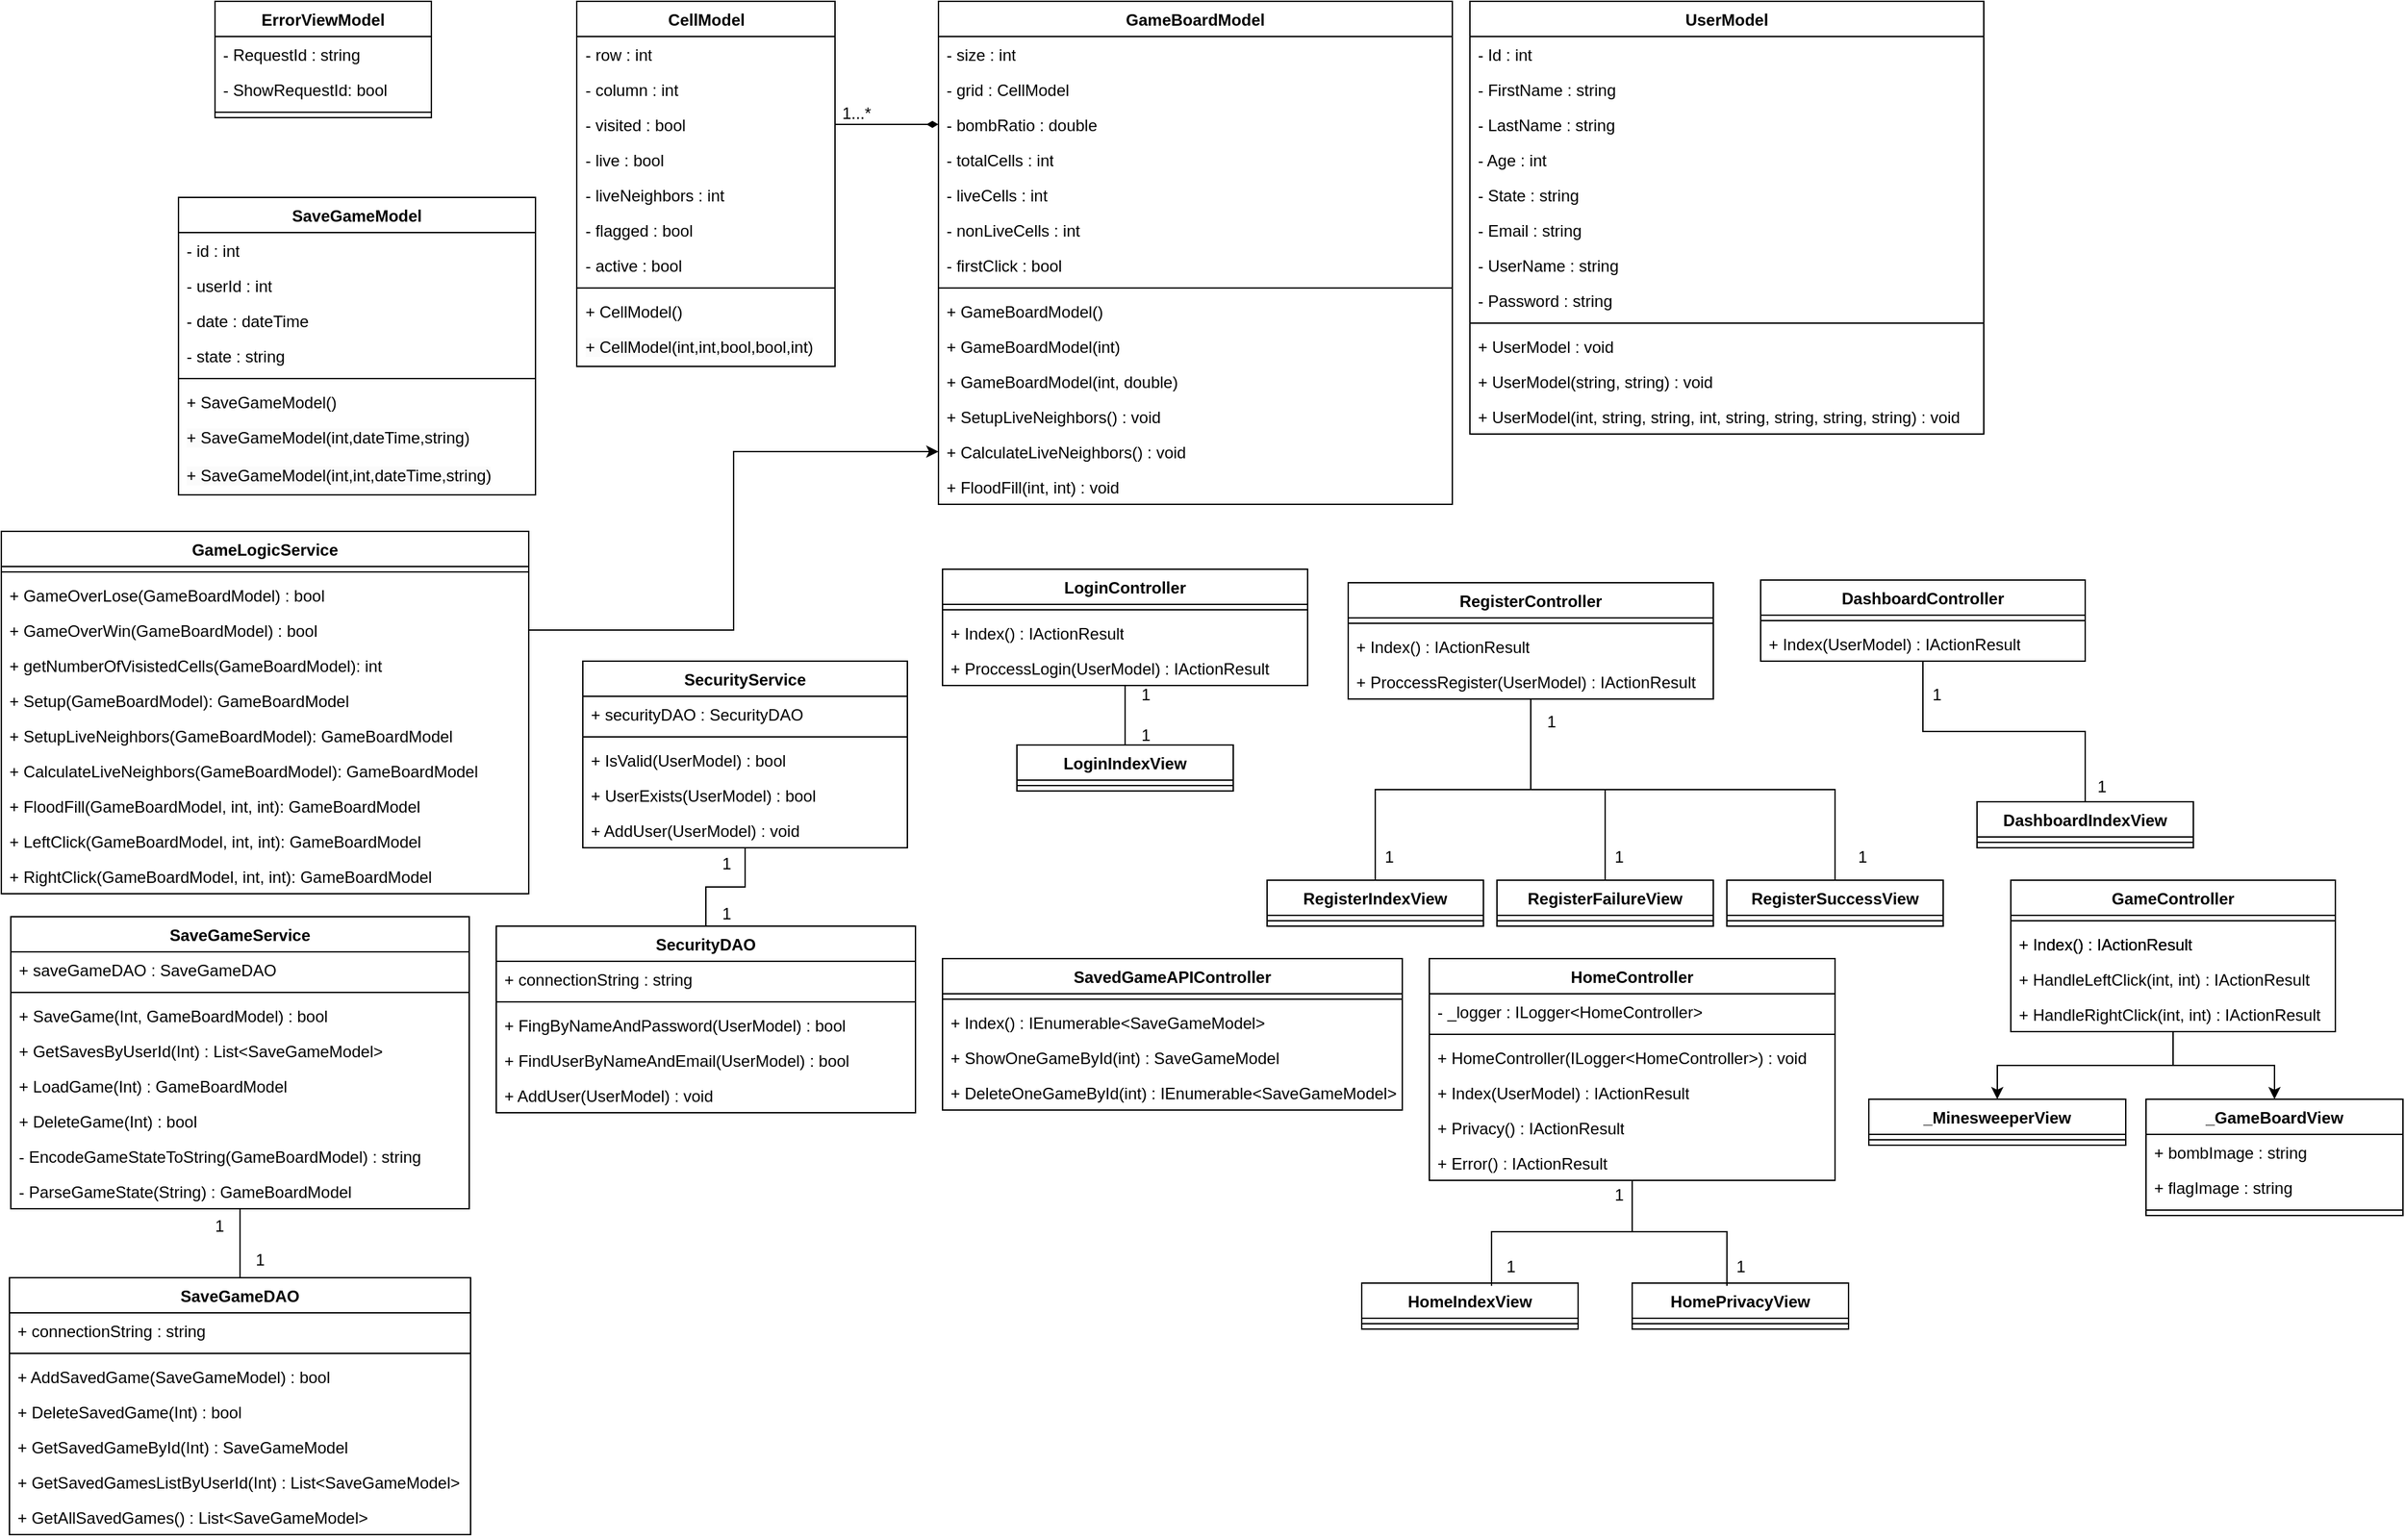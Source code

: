 <mxfile version="22.1.16" type="device">
  <diagram name="Page-1" id="0U3QdPw5UajVtw86S9Rw">
    <mxGraphModel dx="2658" dy="1183" grid="0" gridSize="10" guides="1" tooltips="1" connect="1" arrows="1" fold="1" page="0" pageScale="1" pageWidth="1200" pageHeight="1600" math="0" shadow="0">
      <root>
        <mxCell id="0" />
        <mxCell id="1" parent="0" />
        <mxCell id="XmBuS-4AvUUJtB_ctOj_-1" value="UserModel" style="swimlane;fontStyle=1;align=center;verticalAlign=top;childLayout=stackLayout;horizontal=1;startSize=26;horizontalStack=0;resizeParent=1;resizeParentMax=0;resizeLast=0;collapsible=1;marginBottom=0;whiteSpace=wrap;html=1;" parent="1" vertex="1">
          <mxGeometry x="650" y="10" width="380" height="320" as="geometry" />
        </mxCell>
        <mxCell id="XmBuS-4AvUUJtB_ctOj_-2" value="- Id : int" style="text;strokeColor=none;fillColor=none;align=left;verticalAlign=top;spacingLeft=4;spacingRight=4;overflow=hidden;rotatable=0;points=[[0,0.5],[1,0.5]];portConstraint=eastwest;whiteSpace=wrap;html=1;" parent="XmBuS-4AvUUJtB_ctOj_-1" vertex="1">
          <mxGeometry y="26" width="380" height="26" as="geometry" />
        </mxCell>
        <mxCell id="sEVPh317jFY0b0XGSFJh-1" value="- FirstName : string" style="text;strokeColor=none;fillColor=none;align=left;verticalAlign=top;spacingLeft=4;spacingRight=4;overflow=hidden;rotatable=0;points=[[0,0.5],[1,0.5]];portConstraint=eastwest;whiteSpace=wrap;html=1;" parent="XmBuS-4AvUUJtB_ctOj_-1" vertex="1">
          <mxGeometry y="52" width="380" height="26" as="geometry" />
        </mxCell>
        <mxCell id="sEVPh317jFY0b0XGSFJh-2" value="- LastName : string" style="text;strokeColor=none;fillColor=none;align=left;verticalAlign=top;spacingLeft=4;spacingRight=4;overflow=hidden;rotatable=0;points=[[0,0.5],[1,0.5]];portConstraint=eastwest;whiteSpace=wrap;html=1;" parent="XmBuS-4AvUUJtB_ctOj_-1" vertex="1">
          <mxGeometry y="78" width="380" height="26" as="geometry" />
        </mxCell>
        <mxCell id="sEVPh317jFY0b0XGSFJh-3" value="- Age : int" style="text;strokeColor=none;fillColor=none;align=left;verticalAlign=top;spacingLeft=4;spacingRight=4;overflow=hidden;rotatable=0;points=[[0,0.5],[1,0.5]];portConstraint=eastwest;whiteSpace=wrap;html=1;" parent="XmBuS-4AvUUJtB_ctOj_-1" vertex="1">
          <mxGeometry y="104" width="380" height="26" as="geometry" />
        </mxCell>
        <mxCell id="sEVPh317jFY0b0XGSFJh-4" value="- State : string" style="text;strokeColor=none;fillColor=none;align=left;verticalAlign=top;spacingLeft=4;spacingRight=4;overflow=hidden;rotatable=0;points=[[0,0.5],[1,0.5]];portConstraint=eastwest;whiteSpace=wrap;html=1;" parent="XmBuS-4AvUUJtB_ctOj_-1" vertex="1">
          <mxGeometry y="130" width="380" height="26" as="geometry" />
        </mxCell>
        <mxCell id="sEVPh317jFY0b0XGSFJh-5" value="- Email : string" style="text;strokeColor=none;fillColor=none;align=left;verticalAlign=top;spacingLeft=4;spacingRight=4;overflow=hidden;rotatable=0;points=[[0,0.5],[1,0.5]];portConstraint=eastwest;whiteSpace=wrap;html=1;" parent="XmBuS-4AvUUJtB_ctOj_-1" vertex="1">
          <mxGeometry y="156" width="380" height="26" as="geometry" />
        </mxCell>
        <mxCell id="sEVPh317jFY0b0XGSFJh-6" value="- UserName : string" style="text;strokeColor=none;fillColor=none;align=left;verticalAlign=top;spacingLeft=4;spacingRight=4;overflow=hidden;rotatable=0;points=[[0,0.5],[1,0.5]];portConstraint=eastwest;whiteSpace=wrap;html=1;" parent="XmBuS-4AvUUJtB_ctOj_-1" vertex="1">
          <mxGeometry y="182" width="380" height="26" as="geometry" />
        </mxCell>
        <mxCell id="sEVPh317jFY0b0XGSFJh-7" value="- Password : string" style="text;strokeColor=none;fillColor=none;align=left;verticalAlign=top;spacingLeft=4;spacingRight=4;overflow=hidden;rotatable=0;points=[[0,0.5],[1,0.5]];portConstraint=eastwest;whiteSpace=wrap;html=1;" parent="XmBuS-4AvUUJtB_ctOj_-1" vertex="1">
          <mxGeometry y="208" width="380" height="26" as="geometry" />
        </mxCell>
        <mxCell id="XmBuS-4AvUUJtB_ctOj_-3" value="" style="line;strokeWidth=1;fillColor=none;align=left;verticalAlign=middle;spacingTop=-1;spacingLeft=3;spacingRight=3;rotatable=0;labelPosition=right;points=[];portConstraint=eastwest;strokeColor=inherit;" parent="XmBuS-4AvUUJtB_ctOj_-1" vertex="1">
          <mxGeometry y="234" width="380" height="8" as="geometry" />
        </mxCell>
        <mxCell id="XmBuS-4AvUUJtB_ctOj_-4" value="+ UserModel : void" style="text;strokeColor=none;fillColor=none;align=left;verticalAlign=top;spacingLeft=4;spacingRight=4;overflow=hidden;rotatable=0;points=[[0,0.5],[1,0.5]];portConstraint=eastwest;whiteSpace=wrap;html=1;" parent="XmBuS-4AvUUJtB_ctOj_-1" vertex="1">
          <mxGeometry y="242" width="380" height="26" as="geometry" />
        </mxCell>
        <mxCell id="sEVPh317jFY0b0XGSFJh-9" value="+ UserModel(string, string) : void" style="text;strokeColor=none;fillColor=none;align=left;verticalAlign=top;spacingLeft=4;spacingRight=4;overflow=hidden;rotatable=0;points=[[0,0.5],[1,0.5]];portConstraint=eastwest;whiteSpace=wrap;html=1;" parent="XmBuS-4AvUUJtB_ctOj_-1" vertex="1">
          <mxGeometry y="268" width="380" height="26" as="geometry" />
        </mxCell>
        <mxCell id="sEVPh317jFY0b0XGSFJh-10" value="+ UserModel(int, string, string, int, string, string, string, string) : void" style="text;strokeColor=none;fillColor=none;align=left;verticalAlign=top;spacingLeft=4;spacingRight=4;overflow=hidden;rotatable=0;points=[[0,0.5],[1,0.5]];portConstraint=eastwest;whiteSpace=wrap;html=1;" parent="XmBuS-4AvUUJtB_ctOj_-1" vertex="1">
          <mxGeometry y="294" width="380" height="26" as="geometry" />
        </mxCell>
        <mxCell id="sEVPh317jFY0b0XGSFJh-28" value="HomeController" style="swimlane;fontStyle=1;align=center;verticalAlign=top;childLayout=stackLayout;horizontal=1;startSize=26;horizontalStack=0;resizeParent=1;resizeParentMax=0;resizeLast=0;collapsible=1;marginBottom=0;whiteSpace=wrap;html=1;" parent="1" vertex="1">
          <mxGeometry x="620" y="718" width="300" height="164" as="geometry" />
        </mxCell>
        <mxCell id="sEVPh317jFY0b0XGSFJh-31" value="- _logger : ILogger&amp;lt;HomeController&amp;gt;&amp;nbsp;" style="text;strokeColor=none;fillColor=none;align=left;verticalAlign=top;spacingLeft=4;spacingRight=4;overflow=hidden;rotatable=0;points=[[0,0.5],[1,0.5]];portConstraint=eastwest;whiteSpace=wrap;html=1;" parent="sEVPh317jFY0b0XGSFJh-28" vertex="1">
          <mxGeometry y="26" width="300" height="26" as="geometry" />
        </mxCell>
        <mxCell id="sEVPh317jFY0b0XGSFJh-29" value="" style="line;strokeWidth=1;fillColor=none;align=left;verticalAlign=middle;spacingTop=-1;spacingLeft=3;spacingRight=3;rotatable=0;labelPosition=right;points=[];portConstraint=eastwest;strokeColor=inherit;" parent="sEVPh317jFY0b0XGSFJh-28" vertex="1">
          <mxGeometry y="52" width="300" height="8" as="geometry" />
        </mxCell>
        <mxCell id="sEVPh317jFY0b0XGSFJh-30" value="+ HomeController(ILogger&amp;lt;HomeController&amp;gt;) : void" style="text;strokeColor=none;fillColor=none;align=left;verticalAlign=top;spacingLeft=4;spacingRight=4;overflow=hidden;rotatable=0;points=[[0,0.5],[1,0.5]];portConstraint=eastwest;whiteSpace=wrap;html=1;" parent="sEVPh317jFY0b0XGSFJh-28" vertex="1">
          <mxGeometry y="60" width="300" height="26" as="geometry" />
        </mxCell>
        <mxCell id="sEVPh317jFY0b0XGSFJh-32" value="+ Index(UserModel) : IActionResult" style="text;strokeColor=none;fillColor=none;align=left;verticalAlign=top;spacingLeft=4;spacingRight=4;overflow=hidden;rotatable=0;points=[[0,0.5],[1,0.5]];portConstraint=eastwest;whiteSpace=wrap;html=1;" parent="sEVPh317jFY0b0XGSFJh-28" vertex="1">
          <mxGeometry y="86" width="300" height="26" as="geometry" />
        </mxCell>
        <mxCell id="sEVPh317jFY0b0XGSFJh-33" value="+ Privacy() : IActionResult" style="text;strokeColor=none;fillColor=none;align=left;verticalAlign=top;spacingLeft=4;spacingRight=4;overflow=hidden;rotatable=0;points=[[0,0.5],[1,0.5]];portConstraint=eastwest;whiteSpace=wrap;html=1;" parent="sEVPh317jFY0b0XGSFJh-28" vertex="1">
          <mxGeometry y="112" width="300" height="26" as="geometry" />
        </mxCell>
        <mxCell id="sEVPh317jFY0b0XGSFJh-34" value="+ Error() : IActionResult" style="text;strokeColor=none;fillColor=none;align=left;verticalAlign=top;spacingLeft=4;spacingRight=4;overflow=hidden;rotatable=0;points=[[0,0.5],[1,0.5]];portConstraint=eastwest;whiteSpace=wrap;html=1;" parent="sEVPh317jFY0b0XGSFJh-28" vertex="1">
          <mxGeometry y="138" width="300" height="26" as="geometry" />
        </mxCell>
        <mxCell id="sEVPh317jFY0b0XGSFJh-101" style="edgeStyle=orthogonalEdgeStyle;rounded=0;orthogonalLoop=1;jettySize=auto;html=1;entryX=0.5;entryY=0;entryDx=0;entryDy=0;endArrow=none;endFill=0;" parent="1" source="sEVPh317jFY0b0XGSFJh-35" target="sEVPh317jFY0b0XGSFJh-85" edge="1">
          <mxGeometry relative="1" as="geometry" />
        </mxCell>
        <mxCell id="sEVPh317jFY0b0XGSFJh-35" value="DashboardController" style="swimlane;fontStyle=1;align=center;verticalAlign=top;childLayout=stackLayout;horizontal=1;startSize=26;horizontalStack=0;resizeParent=1;resizeParentMax=0;resizeLast=0;collapsible=1;marginBottom=0;whiteSpace=wrap;html=1;" parent="1" vertex="1">
          <mxGeometry x="865" y="438" width="240" height="60" as="geometry" />
        </mxCell>
        <mxCell id="sEVPh317jFY0b0XGSFJh-36" value="" style="line;strokeWidth=1;fillColor=none;align=left;verticalAlign=middle;spacingTop=-1;spacingLeft=3;spacingRight=3;rotatable=0;labelPosition=right;points=[];portConstraint=eastwest;strokeColor=inherit;" parent="sEVPh317jFY0b0XGSFJh-35" vertex="1">
          <mxGeometry y="26" width="240" height="8" as="geometry" />
        </mxCell>
        <mxCell id="sEVPh317jFY0b0XGSFJh-37" value="+ Index(UserModel) : IActionResult" style="text;strokeColor=none;fillColor=none;align=left;verticalAlign=top;spacingLeft=4;spacingRight=4;overflow=hidden;rotatable=0;points=[[0,0.5],[1,0.5]];portConstraint=eastwest;whiteSpace=wrap;html=1;" parent="sEVPh317jFY0b0XGSFJh-35" vertex="1">
          <mxGeometry y="34" width="240" height="26" as="geometry" />
        </mxCell>
        <mxCell id="sEVPh317jFY0b0XGSFJh-97" style="edgeStyle=orthogonalEdgeStyle;rounded=0;orthogonalLoop=1;jettySize=auto;html=1;endArrow=none;endFill=0;" parent="1" source="sEVPh317jFY0b0XGSFJh-42" target="sEVPh317jFY0b0XGSFJh-79" edge="1">
          <mxGeometry relative="1" as="geometry" />
        </mxCell>
        <mxCell id="sEVPh317jFY0b0XGSFJh-42" value="LoginController" style="swimlane;fontStyle=1;align=center;verticalAlign=top;childLayout=stackLayout;horizontal=1;startSize=26;horizontalStack=0;resizeParent=1;resizeParentMax=0;resizeLast=0;collapsible=1;marginBottom=0;whiteSpace=wrap;html=1;" parent="1" vertex="1">
          <mxGeometry x="260" y="430" width="270" height="86" as="geometry" />
        </mxCell>
        <mxCell id="sEVPh317jFY0b0XGSFJh-43" value="" style="line;strokeWidth=1;fillColor=none;align=left;verticalAlign=middle;spacingTop=-1;spacingLeft=3;spacingRight=3;rotatable=0;labelPosition=right;points=[];portConstraint=eastwest;strokeColor=inherit;" parent="sEVPh317jFY0b0XGSFJh-42" vertex="1">
          <mxGeometry y="26" width="270" height="8" as="geometry" />
        </mxCell>
        <mxCell id="sEVPh317jFY0b0XGSFJh-44" value="+ Index() : IActionResult" style="text;strokeColor=none;fillColor=none;align=left;verticalAlign=top;spacingLeft=4;spacingRight=4;overflow=hidden;rotatable=0;points=[[0,0.5],[1,0.5]];portConstraint=eastwest;whiteSpace=wrap;html=1;" parent="sEVPh317jFY0b0XGSFJh-42" vertex="1">
          <mxGeometry y="34" width="270" height="26" as="geometry" />
        </mxCell>
        <mxCell id="sEVPh317jFY0b0XGSFJh-45" value="+ ProccessLogin(UserModel) : IActionResult" style="text;strokeColor=none;fillColor=none;align=left;verticalAlign=top;spacingLeft=4;spacingRight=4;overflow=hidden;rotatable=0;points=[[0,0.5],[1,0.5]];portConstraint=eastwest;whiteSpace=wrap;html=1;" parent="sEVPh317jFY0b0XGSFJh-42" vertex="1">
          <mxGeometry y="60" width="270" height="26" as="geometry" />
        </mxCell>
        <mxCell id="sEVPh317jFY0b0XGSFJh-98" style="edgeStyle=orthogonalEdgeStyle;rounded=0;orthogonalLoop=1;jettySize=auto;html=1;entryX=0.5;entryY=0;entryDx=0;entryDy=0;endArrow=none;endFill=0;" parent="1" source="sEVPh317jFY0b0XGSFJh-46" target="sEVPh317jFY0b0XGSFJh-77" edge="1">
          <mxGeometry relative="1" as="geometry" />
        </mxCell>
        <mxCell id="sEVPh317jFY0b0XGSFJh-99" style="edgeStyle=orthogonalEdgeStyle;rounded=0;orthogonalLoop=1;jettySize=auto;html=1;entryX=0.5;entryY=0;entryDx=0;entryDy=0;endArrow=none;endFill=0;" parent="1" source="sEVPh317jFY0b0XGSFJh-46" target="sEVPh317jFY0b0XGSFJh-75" edge="1">
          <mxGeometry relative="1" as="geometry" />
        </mxCell>
        <mxCell id="sEVPh317jFY0b0XGSFJh-100" style="edgeStyle=orthogonalEdgeStyle;rounded=0;orthogonalLoop=1;jettySize=auto;html=1;endArrow=none;endFill=0;" parent="1" edge="1">
          <mxGeometry relative="1" as="geometry">
            <Array as="points">
              <mxPoint x="695" y="593" />
              <mxPoint x="920" y="593" />
            </Array>
            <mxPoint x="695" y="529" as="sourcePoint" />
            <mxPoint x="920" y="663" as="targetPoint" />
          </mxGeometry>
        </mxCell>
        <mxCell id="sEVPh317jFY0b0XGSFJh-46" value="RegisterController" style="swimlane;fontStyle=1;align=center;verticalAlign=top;childLayout=stackLayout;horizontal=1;startSize=26;horizontalStack=0;resizeParent=1;resizeParentMax=0;resizeLast=0;collapsible=1;marginBottom=0;whiteSpace=wrap;html=1;" parent="1" vertex="1">
          <mxGeometry x="560" y="440" width="270" height="86" as="geometry" />
        </mxCell>
        <mxCell id="sEVPh317jFY0b0XGSFJh-47" value="" style="line;strokeWidth=1;fillColor=none;align=left;verticalAlign=middle;spacingTop=-1;spacingLeft=3;spacingRight=3;rotatable=0;labelPosition=right;points=[];portConstraint=eastwest;strokeColor=inherit;" parent="sEVPh317jFY0b0XGSFJh-46" vertex="1">
          <mxGeometry y="26" width="270" height="8" as="geometry" />
        </mxCell>
        <mxCell id="sEVPh317jFY0b0XGSFJh-48" value="+ Index() : IActionResult" style="text;strokeColor=none;fillColor=none;align=left;verticalAlign=top;spacingLeft=4;spacingRight=4;overflow=hidden;rotatable=0;points=[[0,0.5],[1,0.5]];portConstraint=eastwest;whiteSpace=wrap;html=1;" parent="sEVPh317jFY0b0XGSFJh-46" vertex="1">
          <mxGeometry y="34" width="270" height="26" as="geometry" />
        </mxCell>
        <mxCell id="sEVPh317jFY0b0XGSFJh-49" value="+ ProccessRegister(UserModel) : IActionResult" style="text;strokeColor=none;fillColor=none;align=left;verticalAlign=top;spacingLeft=4;spacingRight=4;overflow=hidden;rotatable=0;points=[[0,0.5],[1,0.5]];portConstraint=eastwest;whiteSpace=wrap;html=1;" parent="sEVPh317jFY0b0XGSFJh-46" vertex="1">
          <mxGeometry y="60" width="270" height="26" as="geometry" />
        </mxCell>
        <mxCell id="sEVPh317jFY0b0XGSFJh-54" value="ErrorViewModel" style="swimlane;fontStyle=1;align=center;verticalAlign=top;childLayout=stackLayout;horizontal=1;startSize=26;horizontalStack=0;resizeParent=1;resizeParentMax=0;resizeLast=0;collapsible=1;marginBottom=0;whiteSpace=wrap;html=1;" parent="1" vertex="1">
          <mxGeometry x="-278" y="10" width="160" height="86" as="geometry" />
        </mxCell>
        <mxCell id="sEVPh317jFY0b0XGSFJh-55" value="- RequestId : string" style="text;strokeColor=none;fillColor=none;align=left;verticalAlign=top;spacingLeft=4;spacingRight=4;overflow=hidden;rotatable=0;points=[[0,0.5],[1,0.5]];portConstraint=eastwest;whiteSpace=wrap;html=1;" parent="sEVPh317jFY0b0XGSFJh-54" vertex="1">
          <mxGeometry y="26" width="160" height="26" as="geometry" />
        </mxCell>
        <mxCell id="sEVPh317jFY0b0XGSFJh-58" value="- ShowRequestId: bool" style="text;strokeColor=none;fillColor=none;align=left;verticalAlign=top;spacingLeft=4;spacingRight=4;overflow=hidden;rotatable=0;points=[[0,0.5],[1,0.5]];portConstraint=eastwest;whiteSpace=wrap;html=1;" parent="sEVPh317jFY0b0XGSFJh-54" vertex="1">
          <mxGeometry y="52" width="160" height="26" as="geometry" />
        </mxCell>
        <mxCell id="sEVPh317jFY0b0XGSFJh-56" value="" style="line;strokeWidth=1;fillColor=none;align=left;verticalAlign=middle;spacingTop=-1;spacingLeft=3;spacingRight=3;rotatable=0;labelPosition=right;points=[];portConstraint=eastwest;strokeColor=inherit;" parent="sEVPh317jFY0b0XGSFJh-54" vertex="1">
          <mxGeometry y="78" width="160" height="8" as="geometry" />
        </mxCell>
        <mxCell id="sEVPh317jFY0b0XGSFJh-88" style="edgeStyle=orthogonalEdgeStyle;rounded=0;orthogonalLoop=1;jettySize=auto;html=1;entryX=0.5;entryY=0;entryDx=0;entryDy=0;endArrow=none;endFill=0;" parent="1" source="sEVPh317jFY0b0XGSFJh-59" target="sEVPh317jFY0b0XGSFJh-65" edge="1">
          <mxGeometry relative="1" as="geometry" />
        </mxCell>
        <mxCell id="sEVPh317jFY0b0XGSFJh-59" value="SecurityService" style="swimlane;fontStyle=1;align=center;verticalAlign=top;childLayout=stackLayout;horizontal=1;startSize=26;horizontalStack=0;resizeParent=1;resizeParentMax=0;resizeLast=0;collapsible=1;marginBottom=0;whiteSpace=wrap;html=1;" parent="1" vertex="1">
          <mxGeometry x="-6" y="498" width="240" height="138" as="geometry" />
        </mxCell>
        <mxCell id="sEVPh317jFY0b0XGSFJh-60" value="+ securityDAO : SecurityDAO&amp;nbsp;" style="text;strokeColor=none;fillColor=none;align=left;verticalAlign=top;spacingLeft=4;spacingRight=4;overflow=hidden;rotatable=0;points=[[0,0.5],[1,0.5]];portConstraint=eastwest;whiteSpace=wrap;html=1;" parent="sEVPh317jFY0b0XGSFJh-59" vertex="1">
          <mxGeometry y="26" width="240" height="26" as="geometry" />
        </mxCell>
        <mxCell id="sEVPh317jFY0b0XGSFJh-62" value="" style="line;strokeWidth=1;fillColor=none;align=left;verticalAlign=middle;spacingTop=-1;spacingLeft=3;spacingRight=3;rotatable=0;labelPosition=right;points=[];portConstraint=eastwest;strokeColor=inherit;" parent="sEVPh317jFY0b0XGSFJh-59" vertex="1">
          <mxGeometry y="52" width="240" height="8" as="geometry" />
        </mxCell>
        <mxCell id="sEVPh317jFY0b0XGSFJh-61" value="+ IsValid(UserModel) : bool" style="text;strokeColor=none;fillColor=none;align=left;verticalAlign=top;spacingLeft=4;spacingRight=4;overflow=hidden;rotatable=0;points=[[0,0.5],[1,0.5]];portConstraint=eastwest;whiteSpace=wrap;html=1;" parent="sEVPh317jFY0b0XGSFJh-59" vertex="1">
          <mxGeometry y="60" width="240" height="26" as="geometry" />
        </mxCell>
        <mxCell id="sEVPh317jFY0b0XGSFJh-63" value="+ UserExists(UserModel) : bool" style="text;strokeColor=none;fillColor=none;align=left;verticalAlign=top;spacingLeft=4;spacingRight=4;overflow=hidden;rotatable=0;points=[[0,0.5],[1,0.5]];portConstraint=eastwest;whiteSpace=wrap;html=1;" parent="sEVPh317jFY0b0XGSFJh-59" vertex="1">
          <mxGeometry y="86" width="240" height="26" as="geometry" />
        </mxCell>
        <mxCell id="sEVPh317jFY0b0XGSFJh-64" value="+ AddUser(UserModel) : void" style="text;strokeColor=none;fillColor=none;align=left;verticalAlign=top;spacingLeft=4;spacingRight=4;overflow=hidden;rotatable=0;points=[[0,0.5],[1,0.5]];portConstraint=eastwest;whiteSpace=wrap;html=1;" parent="sEVPh317jFY0b0XGSFJh-59" vertex="1">
          <mxGeometry y="112" width="240" height="26" as="geometry" />
        </mxCell>
        <mxCell id="sEVPh317jFY0b0XGSFJh-65" value="SecurityDAO" style="swimlane;fontStyle=1;align=center;verticalAlign=top;childLayout=stackLayout;horizontal=1;startSize=26;horizontalStack=0;resizeParent=1;resizeParentMax=0;resizeLast=0;collapsible=1;marginBottom=0;whiteSpace=wrap;html=1;" parent="1" vertex="1">
          <mxGeometry x="-70" y="694" width="310" height="138" as="geometry" />
        </mxCell>
        <mxCell id="sEVPh317jFY0b0XGSFJh-66" value="+ connectionString : string" style="text;strokeColor=none;fillColor=none;align=left;verticalAlign=top;spacingLeft=4;spacingRight=4;overflow=hidden;rotatable=0;points=[[0,0.5],[1,0.5]];portConstraint=eastwest;whiteSpace=wrap;html=1;" parent="sEVPh317jFY0b0XGSFJh-65" vertex="1">
          <mxGeometry y="26" width="310" height="26" as="geometry" />
        </mxCell>
        <mxCell id="sEVPh317jFY0b0XGSFJh-67" value="" style="line;strokeWidth=1;fillColor=none;align=left;verticalAlign=middle;spacingTop=-1;spacingLeft=3;spacingRight=3;rotatable=0;labelPosition=right;points=[];portConstraint=eastwest;strokeColor=inherit;" parent="sEVPh317jFY0b0XGSFJh-65" vertex="1">
          <mxGeometry y="52" width="310" height="8" as="geometry" />
        </mxCell>
        <mxCell id="sEVPh317jFY0b0XGSFJh-68" value="+ FingByNameAndPassword(UserModel) : bool" style="text;strokeColor=none;fillColor=none;align=left;verticalAlign=top;spacingLeft=4;spacingRight=4;overflow=hidden;rotatable=0;points=[[0,0.5],[1,0.5]];portConstraint=eastwest;whiteSpace=wrap;html=1;" parent="sEVPh317jFY0b0XGSFJh-65" vertex="1">
          <mxGeometry y="60" width="310" height="26" as="geometry" />
        </mxCell>
        <mxCell id="sEVPh317jFY0b0XGSFJh-69" value="+ FindUserByNameAndEmail(UserModel) : bool" style="text;strokeColor=none;fillColor=none;align=left;verticalAlign=top;spacingLeft=4;spacingRight=4;overflow=hidden;rotatable=0;points=[[0,0.5],[1,0.5]];portConstraint=eastwest;whiteSpace=wrap;html=1;" parent="sEVPh317jFY0b0XGSFJh-65" vertex="1">
          <mxGeometry y="86" width="310" height="26" as="geometry" />
        </mxCell>
        <mxCell id="sEVPh317jFY0b0XGSFJh-70" value="+ AddUser(UserModel) : void" style="text;strokeColor=none;fillColor=none;align=left;verticalAlign=top;spacingLeft=4;spacingRight=4;overflow=hidden;rotatable=0;points=[[0,0.5],[1,0.5]];portConstraint=eastwest;whiteSpace=wrap;html=1;" parent="sEVPh317jFY0b0XGSFJh-65" vertex="1">
          <mxGeometry y="112" width="310" height="26" as="geometry" />
        </mxCell>
        <mxCell id="sEVPh317jFY0b0XGSFJh-71" value="RegisterSuccessView" style="swimlane;fontStyle=1;align=center;verticalAlign=top;childLayout=stackLayout;horizontal=1;startSize=26;horizontalStack=0;resizeParent=1;resizeParentMax=0;resizeLast=0;collapsible=1;marginBottom=0;whiteSpace=wrap;html=1;" parent="1" vertex="1">
          <mxGeometry x="840" y="660" width="160" height="34" as="geometry" />
        </mxCell>
        <mxCell id="sEVPh317jFY0b0XGSFJh-73" value="" style="line;strokeWidth=1;fillColor=none;align=left;verticalAlign=middle;spacingTop=-1;spacingLeft=3;spacingRight=3;rotatable=0;labelPosition=right;points=[];portConstraint=eastwest;strokeColor=inherit;" parent="sEVPh317jFY0b0XGSFJh-71" vertex="1">
          <mxGeometry y="26" width="160" height="8" as="geometry" />
        </mxCell>
        <mxCell id="sEVPh317jFY0b0XGSFJh-75" value="RegisterFailureView" style="swimlane;fontStyle=1;align=center;verticalAlign=top;childLayout=stackLayout;horizontal=1;startSize=26;horizontalStack=0;resizeParent=1;resizeParentMax=0;resizeLast=0;collapsible=1;marginBottom=0;whiteSpace=wrap;html=1;" parent="1" vertex="1">
          <mxGeometry x="670" y="660" width="160" height="34" as="geometry" />
        </mxCell>
        <mxCell id="sEVPh317jFY0b0XGSFJh-76" value="" style="line;strokeWidth=1;fillColor=none;align=left;verticalAlign=middle;spacingTop=-1;spacingLeft=3;spacingRight=3;rotatable=0;labelPosition=right;points=[];portConstraint=eastwest;strokeColor=inherit;" parent="sEVPh317jFY0b0XGSFJh-75" vertex="1">
          <mxGeometry y="26" width="160" height="8" as="geometry" />
        </mxCell>
        <mxCell id="sEVPh317jFY0b0XGSFJh-77" value="RegisterIndexView" style="swimlane;fontStyle=1;align=center;verticalAlign=top;childLayout=stackLayout;horizontal=1;startSize=26;horizontalStack=0;resizeParent=1;resizeParentMax=0;resizeLast=0;collapsible=1;marginBottom=0;whiteSpace=wrap;html=1;" parent="1" vertex="1">
          <mxGeometry x="500" y="660" width="160" height="34" as="geometry" />
        </mxCell>
        <mxCell id="sEVPh317jFY0b0XGSFJh-78" value="" style="line;strokeWidth=1;fillColor=none;align=left;verticalAlign=middle;spacingTop=-1;spacingLeft=3;spacingRight=3;rotatable=0;labelPosition=right;points=[];portConstraint=eastwest;strokeColor=inherit;" parent="sEVPh317jFY0b0XGSFJh-77" vertex="1">
          <mxGeometry y="26" width="160" height="8" as="geometry" />
        </mxCell>
        <mxCell id="sEVPh317jFY0b0XGSFJh-79" value="LoginIndexView" style="swimlane;fontStyle=1;align=center;verticalAlign=top;childLayout=stackLayout;horizontal=1;startSize=26;horizontalStack=0;resizeParent=1;resizeParentMax=0;resizeLast=0;collapsible=1;marginBottom=0;whiteSpace=wrap;html=1;" parent="1" vertex="1">
          <mxGeometry x="315" y="560" width="160" height="34" as="geometry" />
        </mxCell>
        <mxCell id="sEVPh317jFY0b0XGSFJh-80" value="" style="line;strokeWidth=1;fillColor=none;align=left;verticalAlign=middle;spacingTop=-1;spacingLeft=3;spacingRight=3;rotatable=0;labelPosition=right;points=[];portConstraint=eastwest;strokeColor=inherit;" parent="sEVPh317jFY0b0XGSFJh-79" vertex="1">
          <mxGeometry y="26" width="160" height="8" as="geometry" />
        </mxCell>
        <mxCell id="sEVPh317jFY0b0XGSFJh-81" value="HomePrivacyView" style="swimlane;fontStyle=1;align=center;verticalAlign=top;childLayout=stackLayout;horizontal=1;startSize=26;horizontalStack=0;resizeParent=1;resizeParentMax=0;resizeLast=0;collapsible=1;marginBottom=0;whiteSpace=wrap;html=1;" parent="1" vertex="1">
          <mxGeometry x="770" y="958" width="160" height="34" as="geometry" />
        </mxCell>
        <mxCell id="sEVPh317jFY0b0XGSFJh-82" value="" style="line;strokeWidth=1;fillColor=none;align=left;verticalAlign=middle;spacingTop=-1;spacingLeft=3;spacingRight=3;rotatable=0;labelPosition=right;points=[];portConstraint=eastwest;strokeColor=inherit;" parent="sEVPh317jFY0b0XGSFJh-81" vertex="1">
          <mxGeometry y="26" width="160" height="8" as="geometry" />
        </mxCell>
        <mxCell id="sEVPh317jFY0b0XGSFJh-83" value="HomeIndexView" style="swimlane;fontStyle=1;align=center;verticalAlign=top;childLayout=stackLayout;horizontal=1;startSize=26;horizontalStack=0;resizeParent=1;resizeParentMax=0;resizeLast=0;collapsible=1;marginBottom=0;whiteSpace=wrap;html=1;" parent="1" vertex="1">
          <mxGeometry x="570" y="958" width="160" height="34" as="geometry" />
        </mxCell>
        <mxCell id="sEVPh317jFY0b0XGSFJh-84" value="" style="line;strokeWidth=1;fillColor=none;align=left;verticalAlign=middle;spacingTop=-1;spacingLeft=3;spacingRight=3;rotatable=0;labelPosition=right;points=[];portConstraint=eastwest;strokeColor=inherit;" parent="sEVPh317jFY0b0XGSFJh-83" vertex="1">
          <mxGeometry y="26" width="160" height="8" as="geometry" />
        </mxCell>
        <mxCell id="sEVPh317jFY0b0XGSFJh-85" value="DashboardIndexView" style="swimlane;fontStyle=1;align=center;verticalAlign=top;childLayout=stackLayout;horizontal=1;startSize=26;horizontalStack=0;resizeParent=1;resizeParentMax=0;resizeLast=0;collapsible=1;marginBottom=0;whiteSpace=wrap;html=1;" parent="1" vertex="1">
          <mxGeometry x="1025" y="602" width="160" height="34" as="geometry" />
        </mxCell>
        <mxCell id="sEVPh317jFY0b0XGSFJh-86" value="" style="line;strokeWidth=1;fillColor=none;align=left;verticalAlign=middle;spacingTop=-1;spacingLeft=3;spacingRight=3;rotatable=0;labelPosition=right;points=[];portConstraint=eastwest;strokeColor=inherit;" parent="sEVPh317jFY0b0XGSFJh-85" vertex="1">
          <mxGeometry y="26" width="160" height="8" as="geometry" />
        </mxCell>
        <mxCell id="sEVPh317jFY0b0XGSFJh-95" style="edgeStyle=orthogonalEdgeStyle;rounded=0;orthogonalLoop=1;jettySize=auto;html=1;entryX=0.6;entryY=0.059;entryDx=0;entryDy=0;entryPerimeter=0;endArrow=none;endFill=0;" parent="1" source="sEVPh317jFY0b0XGSFJh-28" target="sEVPh317jFY0b0XGSFJh-83" edge="1">
          <mxGeometry relative="1" as="geometry" />
        </mxCell>
        <mxCell id="sEVPh317jFY0b0XGSFJh-96" style="edgeStyle=orthogonalEdgeStyle;rounded=0;orthogonalLoop=1;jettySize=auto;html=1;entryX=0.438;entryY=0.059;entryDx=0;entryDy=0;entryPerimeter=0;endArrow=none;endFill=0;" parent="1" source="sEVPh317jFY0b0XGSFJh-28" target="sEVPh317jFY0b0XGSFJh-81" edge="1">
          <mxGeometry relative="1" as="geometry" />
        </mxCell>
        <mxCell id="sEVPh317jFY0b0XGSFJh-105" value="1" style="text;html=1;align=center;verticalAlign=middle;resizable=0;points=[];autosize=1;strokeColor=none;fillColor=none;" parent="1" vertex="1">
          <mxGeometry x="575" y="628" width="30" height="30" as="geometry" />
        </mxCell>
        <mxCell id="sEVPh317jFY0b0XGSFJh-107" value="1" style="text;html=1;align=center;verticalAlign=middle;resizable=0;points=[];autosize=1;strokeColor=none;fillColor=none;" parent="1" vertex="1">
          <mxGeometry x="745" y="628" width="30" height="30" as="geometry" />
        </mxCell>
        <mxCell id="sEVPh317jFY0b0XGSFJh-108" value="1" style="text;html=1;align=center;verticalAlign=middle;resizable=0;points=[];autosize=1;strokeColor=none;fillColor=none;" parent="1" vertex="1">
          <mxGeometry x="925" y="628" width="30" height="30" as="geometry" />
        </mxCell>
        <mxCell id="sEVPh317jFY0b0XGSFJh-113" value="1" style="text;html=1;align=center;verticalAlign=middle;resizable=0;points=[];autosize=1;strokeColor=none;fillColor=none;" parent="1" vertex="1">
          <mxGeometry x="745" y="878" width="30" height="30" as="geometry" />
        </mxCell>
        <mxCell id="sEVPh317jFY0b0XGSFJh-114" value="1" style="text;html=1;align=center;verticalAlign=middle;resizable=0;points=[];autosize=1;strokeColor=none;fillColor=none;" parent="1" vertex="1">
          <mxGeometry x="395" y="508" width="30" height="30" as="geometry" />
        </mxCell>
        <mxCell id="sEVPh317jFY0b0XGSFJh-115" value="1" style="text;html=1;align=center;verticalAlign=middle;resizable=0;points=[];autosize=1;strokeColor=none;fillColor=none;" parent="1" vertex="1">
          <mxGeometry x="395" y="538" width="30" height="30" as="geometry" />
        </mxCell>
        <mxCell id="sEVPh317jFY0b0XGSFJh-116" value="1" style="text;html=1;align=center;verticalAlign=middle;resizable=0;points=[];autosize=1;strokeColor=none;fillColor=none;" parent="1" vertex="1">
          <mxGeometry x="665" y="931" width="30" height="30" as="geometry" />
        </mxCell>
        <mxCell id="sEVPh317jFY0b0XGSFJh-117" value="1" style="text;html=1;align=center;verticalAlign=middle;resizable=0;points=[];autosize=1;strokeColor=none;fillColor=none;" parent="1" vertex="1">
          <mxGeometry x="835" y="931" width="30" height="30" as="geometry" />
        </mxCell>
        <mxCell id="sEVPh317jFY0b0XGSFJh-118" value="1" style="text;html=1;align=center;verticalAlign=middle;resizable=0;points=[];autosize=1;strokeColor=none;fillColor=none;" parent="1" vertex="1">
          <mxGeometry x="695" y="528" width="30" height="30" as="geometry" />
        </mxCell>
        <mxCell id="sEVPh317jFY0b0XGSFJh-119" value="1" style="text;html=1;align=center;verticalAlign=middle;resizable=0;points=[];autosize=1;strokeColor=none;fillColor=none;" parent="1" vertex="1">
          <mxGeometry x="980" y="508" width="30" height="30" as="geometry" />
        </mxCell>
        <mxCell id="sEVPh317jFY0b0XGSFJh-120" value="1" style="text;html=1;align=center;verticalAlign=middle;resizable=0;points=[];autosize=1;strokeColor=none;fillColor=none;" parent="1" vertex="1">
          <mxGeometry x="1102" y="576" width="30" height="30" as="geometry" />
        </mxCell>
        <mxCell id="sEVPh317jFY0b0XGSFJh-129" value="1" style="text;html=1;align=center;verticalAlign=middle;resizable=0;points=[];autosize=1;strokeColor=none;fillColor=none;" parent="1" vertex="1">
          <mxGeometry x="85" y="633" width="30" height="30" as="geometry" />
        </mxCell>
        <mxCell id="sEVPh317jFY0b0XGSFJh-130" value="1" style="text;html=1;align=center;verticalAlign=middle;resizable=0;points=[];autosize=1;strokeColor=none;fillColor=none;" parent="1" vertex="1">
          <mxGeometry x="85" y="670" width="30" height="30" as="geometry" />
        </mxCell>
        <mxCell id="wWDm4dbPb5dxXAF5wRwn-1" value="CellModel" style="swimlane;fontStyle=1;align=center;verticalAlign=top;childLayout=stackLayout;horizontal=1;startSize=26;horizontalStack=0;resizeParent=1;resizeParentMax=0;resizeLast=0;collapsible=1;marginBottom=0;whiteSpace=wrap;html=1;" parent="1" vertex="1">
          <mxGeometry x="-10.5" y="10" width="191" height="270" as="geometry" />
        </mxCell>
        <mxCell id="wWDm4dbPb5dxXAF5wRwn-2" value="-&amp;nbsp;row : int" style="text;strokeColor=none;fillColor=none;align=left;verticalAlign=top;spacingLeft=4;spacingRight=4;overflow=hidden;rotatable=0;points=[[0,0.5],[1,0.5]];portConstraint=eastwest;whiteSpace=wrap;html=1;" parent="wWDm4dbPb5dxXAF5wRwn-1" vertex="1">
          <mxGeometry y="26" width="191" height="26" as="geometry" />
        </mxCell>
        <mxCell id="wWDm4dbPb5dxXAF5wRwn-3" value="- column : int" style="text;strokeColor=none;fillColor=none;align=left;verticalAlign=top;spacingLeft=4;spacingRight=4;overflow=hidden;rotatable=0;points=[[0,0.5],[1,0.5]];portConstraint=eastwest;whiteSpace=wrap;html=1;" parent="wWDm4dbPb5dxXAF5wRwn-1" vertex="1">
          <mxGeometry y="52" width="191" height="26" as="geometry" />
        </mxCell>
        <mxCell id="wWDm4dbPb5dxXAF5wRwn-4" value="- visited : bool" style="text;strokeColor=none;fillColor=none;align=left;verticalAlign=top;spacingLeft=4;spacingRight=4;overflow=hidden;rotatable=0;points=[[0,0.5],[1,0.5]];portConstraint=eastwest;whiteSpace=wrap;html=1;" parent="wWDm4dbPb5dxXAF5wRwn-1" vertex="1">
          <mxGeometry y="78" width="191" height="26" as="geometry" />
        </mxCell>
        <mxCell id="wWDm4dbPb5dxXAF5wRwn-5" value="- live : bool" style="text;strokeColor=none;fillColor=none;align=left;verticalAlign=top;spacingLeft=4;spacingRight=4;overflow=hidden;rotatable=0;points=[[0,0.5],[1,0.5]];portConstraint=eastwest;whiteSpace=wrap;html=1;" parent="wWDm4dbPb5dxXAF5wRwn-1" vertex="1">
          <mxGeometry y="104" width="191" height="26" as="geometry" />
        </mxCell>
        <mxCell id="wWDm4dbPb5dxXAF5wRwn-6" value="- liveNeighbors : int" style="text;strokeColor=none;fillColor=none;align=left;verticalAlign=top;spacingLeft=4;spacingRight=4;overflow=hidden;rotatable=0;points=[[0,0.5],[1,0.5]];portConstraint=eastwest;whiteSpace=wrap;html=1;" parent="wWDm4dbPb5dxXAF5wRwn-1" vertex="1">
          <mxGeometry y="130" width="191" height="26" as="geometry" />
        </mxCell>
        <mxCell id="wWDm4dbPb5dxXAF5wRwn-7" value="- flagged : bool" style="text;strokeColor=none;fillColor=none;align=left;verticalAlign=top;spacingLeft=4;spacingRight=4;overflow=hidden;rotatable=0;points=[[0,0.5],[1,0.5]];portConstraint=eastwest;whiteSpace=wrap;html=1;" parent="wWDm4dbPb5dxXAF5wRwn-1" vertex="1">
          <mxGeometry y="156" width="191" height="26" as="geometry" />
        </mxCell>
        <mxCell id="wWDm4dbPb5dxXAF5wRwn-8" value="- active : bool" style="text;strokeColor=none;fillColor=none;align=left;verticalAlign=top;spacingLeft=4;spacingRight=4;overflow=hidden;rotatable=0;points=[[0,0.5],[1,0.5]];portConstraint=eastwest;whiteSpace=wrap;html=1;" parent="wWDm4dbPb5dxXAF5wRwn-1" vertex="1">
          <mxGeometry y="182" width="191" height="26" as="geometry" />
        </mxCell>
        <mxCell id="wWDm4dbPb5dxXAF5wRwn-10" value="" style="line;strokeWidth=1;fillColor=none;align=left;verticalAlign=middle;spacingTop=-1;spacingLeft=3;spacingRight=3;rotatable=0;labelPosition=right;points=[];portConstraint=eastwest;strokeColor=inherit;" parent="wWDm4dbPb5dxXAF5wRwn-1" vertex="1">
          <mxGeometry y="208" width="191" height="8" as="geometry" />
        </mxCell>
        <mxCell id="wWDm4dbPb5dxXAF5wRwn-11" value="+ CellModel()" style="text;strokeColor=none;fillColor=none;align=left;verticalAlign=top;spacingLeft=4;spacingRight=4;overflow=hidden;rotatable=0;points=[[0,0.5],[1,0.5]];portConstraint=eastwest;whiteSpace=wrap;html=1;" parent="wWDm4dbPb5dxXAF5wRwn-1" vertex="1">
          <mxGeometry y="216" width="191" height="26" as="geometry" />
        </mxCell>
        <mxCell id="wWDm4dbPb5dxXAF5wRwn-12" value="&lt;span style=&quot;color: rgb(0, 0, 0); font-family: Helvetica; font-size: 12px; font-style: normal; font-variant-ligatures: normal; font-variant-caps: normal; font-weight: 400; letter-spacing: normal; orphans: 2; text-align: left; text-indent: 0px; text-transform: none; widows: 2; word-spacing: 0px; -webkit-text-stroke-width: 0px; background-color: rgb(251, 251, 251); text-decoration-thickness: initial; text-decoration-style: initial; text-decoration-color: initial; float: none; display: inline !important;&quot;&gt;+ CellModel(int,int,bool,bool,int)&lt;/span&gt;" style="text;strokeColor=none;fillColor=none;align=left;verticalAlign=top;spacingLeft=4;spacingRight=4;overflow=hidden;rotatable=0;points=[[0,0.5],[1,0.5]];portConstraint=eastwest;whiteSpace=wrap;html=1;" parent="wWDm4dbPb5dxXAF5wRwn-1" vertex="1">
          <mxGeometry y="242" width="191" height="28" as="geometry" />
        </mxCell>
        <mxCell id="wWDm4dbPb5dxXAF5wRwn-14" value="GameBoardModel" style="swimlane;fontStyle=1;align=center;verticalAlign=top;childLayout=stackLayout;horizontal=1;startSize=26;horizontalStack=0;resizeParent=1;resizeParentMax=0;resizeLast=0;collapsible=1;marginBottom=0;whiteSpace=wrap;html=1;" parent="1" vertex="1">
          <mxGeometry x="257" y="10" width="380" height="372" as="geometry" />
        </mxCell>
        <mxCell id="wWDm4dbPb5dxXAF5wRwn-15" value="- size : int" style="text;strokeColor=none;fillColor=none;align=left;verticalAlign=top;spacingLeft=4;spacingRight=4;overflow=hidden;rotatable=0;points=[[0,0.5],[1,0.5]];portConstraint=eastwest;whiteSpace=wrap;html=1;" parent="wWDm4dbPb5dxXAF5wRwn-14" vertex="1">
          <mxGeometry y="26" width="380" height="26" as="geometry" />
        </mxCell>
        <mxCell id="wWDm4dbPb5dxXAF5wRwn-16" value="- grid : CellModel" style="text;strokeColor=none;fillColor=none;align=left;verticalAlign=top;spacingLeft=4;spacingRight=4;overflow=hidden;rotatable=0;points=[[0,0.5],[1,0.5]];portConstraint=eastwest;whiteSpace=wrap;html=1;" parent="wWDm4dbPb5dxXAF5wRwn-14" vertex="1">
          <mxGeometry y="52" width="380" height="26" as="geometry" />
        </mxCell>
        <mxCell id="wWDm4dbPb5dxXAF5wRwn-17" value="- bombRatio : double" style="text;strokeColor=none;fillColor=none;align=left;verticalAlign=top;spacingLeft=4;spacingRight=4;overflow=hidden;rotatable=0;points=[[0,0.5],[1,0.5]];portConstraint=eastwest;whiteSpace=wrap;html=1;" parent="wWDm4dbPb5dxXAF5wRwn-14" vertex="1">
          <mxGeometry y="78" width="380" height="26" as="geometry" />
        </mxCell>
        <mxCell id="wWDm4dbPb5dxXAF5wRwn-18" value="- totalCells : int" style="text;strokeColor=none;fillColor=none;align=left;verticalAlign=top;spacingLeft=4;spacingRight=4;overflow=hidden;rotatable=0;points=[[0,0.5],[1,0.5]];portConstraint=eastwest;whiteSpace=wrap;html=1;" parent="wWDm4dbPb5dxXAF5wRwn-14" vertex="1">
          <mxGeometry y="104" width="380" height="26" as="geometry" />
        </mxCell>
        <mxCell id="wWDm4dbPb5dxXAF5wRwn-19" value="- liveCells : int" style="text;strokeColor=none;fillColor=none;align=left;verticalAlign=top;spacingLeft=4;spacingRight=4;overflow=hidden;rotatable=0;points=[[0,0.5],[1,0.5]];portConstraint=eastwest;whiteSpace=wrap;html=1;" parent="wWDm4dbPb5dxXAF5wRwn-14" vertex="1">
          <mxGeometry y="130" width="380" height="26" as="geometry" />
        </mxCell>
        <mxCell id="wWDm4dbPb5dxXAF5wRwn-20" value="- nonLiveCells : int" style="text;strokeColor=none;fillColor=none;align=left;verticalAlign=top;spacingLeft=4;spacingRight=4;overflow=hidden;rotatable=0;points=[[0,0.5],[1,0.5]];portConstraint=eastwest;whiteSpace=wrap;html=1;" parent="wWDm4dbPb5dxXAF5wRwn-14" vertex="1">
          <mxGeometry y="156" width="380" height="26" as="geometry" />
        </mxCell>
        <mxCell id="wWDm4dbPb5dxXAF5wRwn-21" value="- firstClick : bool" style="text;strokeColor=none;fillColor=none;align=left;verticalAlign=top;spacingLeft=4;spacingRight=4;overflow=hidden;rotatable=0;points=[[0,0.5],[1,0.5]];portConstraint=eastwest;whiteSpace=wrap;html=1;" parent="wWDm4dbPb5dxXAF5wRwn-14" vertex="1">
          <mxGeometry y="182" width="380" height="26" as="geometry" />
        </mxCell>
        <mxCell id="wWDm4dbPb5dxXAF5wRwn-23" value="" style="line;strokeWidth=1;fillColor=none;align=left;verticalAlign=middle;spacingTop=-1;spacingLeft=3;spacingRight=3;rotatable=0;labelPosition=right;points=[];portConstraint=eastwest;strokeColor=inherit;" parent="wWDm4dbPb5dxXAF5wRwn-14" vertex="1">
          <mxGeometry y="208" width="380" height="8" as="geometry" />
        </mxCell>
        <mxCell id="wWDm4dbPb5dxXAF5wRwn-24" value="+ GameBoardModel()" style="text;strokeColor=none;fillColor=none;align=left;verticalAlign=top;spacingLeft=4;spacingRight=4;overflow=hidden;rotatable=0;points=[[0,0.5],[1,0.5]];portConstraint=eastwest;whiteSpace=wrap;html=1;" parent="wWDm4dbPb5dxXAF5wRwn-14" vertex="1">
          <mxGeometry y="216" width="380" height="26" as="geometry" />
        </mxCell>
        <mxCell id="wWDm4dbPb5dxXAF5wRwn-25" value="+ GameBoardModel(int)" style="text;strokeColor=none;fillColor=none;align=left;verticalAlign=top;spacingLeft=4;spacingRight=4;overflow=hidden;rotatable=0;points=[[0,0.5],[1,0.5]];portConstraint=eastwest;whiteSpace=wrap;html=1;" parent="wWDm4dbPb5dxXAF5wRwn-14" vertex="1">
          <mxGeometry y="242" width="380" height="26" as="geometry" />
        </mxCell>
        <mxCell id="wWDm4dbPb5dxXAF5wRwn-26" value="+ GameBoardModel(int, double)" style="text;strokeColor=none;fillColor=none;align=left;verticalAlign=top;spacingLeft=4;spacingRight=4;overflow=hidden;rotatable=0;points=[[0,0.5],[1,0.5]];portConstraint=eastwest;whiteSpace=wrap;html=1;" parent="wWDm4dbPb5dxXAF5wRwn-14" vertex="1">
          <mxGeometry y="268" width="380" height="26" as="geometry" />
        </mxCell>
        <mxCell id="wWDm4dbPb5dxXAF5wRwn-27" value="+ SetupLiveNeighbors() : void" style="text;strokeColor=none;fillColor=none;align=left;verticalAlign=top;spacingLeft=4;spacingRight=4;overflow=hidden;rotatable=0;points=[[0,0.5],[1,0.5]];portConstraint=eastwest;whiteSpace=wrap;html=1;" parent="wWDm4dbPb5dxXAF5wRwn-14" vertex="1">
          <mxGeometry y="294" width="380" height="26" as="geometry" />
        </mxCell>
        <mxCell id="wWDm4dbPb5dxXAF5wRwn-28" value="+ CalculateLiveNeighbors() : void" style="text;strokeColor=none;fillColor=none;align=left;verticalAlign=top;spacingLeft=4;spacingRight=4;overflow=hidden;rotatable=0;points=[[0,0.5],[1,0.5]];portConstraint=eastwest;whiteSpace=wrap;html=1;" parent="wWDm4dbPb5dxXAF5wRwn-14" vertex="1">
          <mxGeometry y="320" width="380" height="26" as="geometry" />
        </mxCell>
        <mxCell id="wWDm4dbPb5dxXAF5wRwn-43" value="+ FloodFill(int, int) : void" style="text;strokeColor=none;fillColor=none;align=left;verticalAlign=top;spacingLeft=4;spacingRight=4;overflow=hidden;rotatable=0;points=[[0,0.5],[1,0.5]];portConstraint=eastwest;whiteSpace=wrap;html=1;" parent="wWDm4dbPb5dxXAF5wRwn-14" vertex="1">
          <mxGeometry y="346" width="380" height="26" as="geometry" />
        </mxCell>
        <mxCell id="wWDm4dbPb5dxXAF5wRwn-44" style="edgeStyle=orthogonalEdgeStyle;rounded=0;orthogonalLoop=1;jettySize=auto;html=1;entryX=0;entryY=0.5;entryDx=0;entryDy=0;endArrow=diamondThin;endFill=1;" parent="1" source="wWDm4dbPb5dxXAF5wRwn-4" target="wWDm4dbPb5dxXAF5wRwn-17" edge="1">
          <mxGeometry relative="1" as="geometry" />
        </mxCell>
        <mxCell id="wWDm4dbPb5dxXAF5wRwn-45" value="1...*" style="text;html=1;align=center;verticalAlign=middle;resizable=0;points=[];autosize=1;strokeColor=none;fillColor=none;" parent="1" vertex="1">
          <mxGeometry x="176" y="78" width="40" height="30" as="geometry" />
        </mxCell>
        <mxCell id="wWDm4dbPb5dxXAF5wRwn-54" style="edgeStyle=orthogonalEdgeStyle;rounded=0;orthogonalLoop=1;jettySize=auto;html=1;entryX=0.5;entryY=0;entryDx=0;entryDy=0;" parent="1" source="wWDm4dbPb5dxXAF5wRwn-49" target="wWDm4dbPb5dxXAF5wRwn-52" edge="1">
          <mxGeometry relative="1" as="geometry" />
        </mxCell>
        <mxCell id="QC1rWz1kJa1oIh63smaZ-20" style="edgeStyle=orthogonalEdgeStyle;rounded=0;orthogonalLoop=1;jettySize=auto;html=1;" parent="1" source="wWDm4dbPb5dxXAF5wRwn-49" target="QC1rWz1kJa1oIh63smaZ-18" edge="1">
          <mxGeometry relative="1" as="geometry" />
        </mxCell>
        <mxCell id="wWDm4dbPb5dxXAF5wRwn-49" value="GameController" style="swimlane;fontStyle=1;align=center;verticalAlign=top;childLayout=stackLayout;horizontal=1;startSize=26;horizontalStack=0;resizeParent=1;resizeParentMax=0;resizeLast=0;collapsible=1;marginBottom=0;whiteSpace=wrap;html=1;" parent="1" vertex="1">
          <mxGeometry x="1050" y="660" width="240" height="112" as="geometry" />
        </mxCell>
        <mxCell id="wWDm4dbPb5dxXAF5wRwn-50" value="" style="line;strokeWidth=1;fillColor=none;align=left;verticalAlign=middle;spacingTop=-1;spacingLeft=3;spacingRight=3;rotatable=0;labelPosition=right;points=[];portConstraint=eastwest;strokeColor=inherit;" parent="wWDm4dbPb5dxXAF5wRwn-49" vertex="1">
          <mxGeometry y="26" width="240" height="8" as="geometry" />
        </mxCell>
        <mxCell id="wWDm4dbPb5dxXAF5wRwn-51" value="+ Index() : IActionResult" style="text;strokeColor=none;fillColor=none;align=left;verticalAlign=top;spacingLeft=4;spacingRight=4;overflow=hidden;rotatable=0;points=[[0,0.5],[1,0.5]];portConstraint=eastwest;whiteSpace=wrap;html=1;" parent="wWDm4dbPb5dxXAF5wRwn-49" vertex="1">
          <mxGeometry y="34" width="240" height="26" as="geometry" />
        </mxCell>
        <mxCell id="wWDm4dbPb5dxXAF5wRwn-55" value="+ HandleLeftClick(int, int) : IActionResult" style="text;strokeColor=none;fillColor=none;align=left;verticalAlign=top;spacingLeft=4;spacingRight=4;overflow=hidden;rotatable=0;points=[[0,0.5],[1,0.5]];portConstraint=eastwest;whiteSpace=wrap;html=1;" parent="wWDm4dbPb5dxXAF5wRwn-49" vertex="1">
          <mxGeometry y="60" width="240" height="26" as="geometry" />
        </mxCell>
        <mxCell id="QC1rWz1kJa1oIh63smaZ-14" value="+ HandleRightClick(int, int) : IActionResult" style="text;strokeColor=none;fillColor=none;align=left;verticalAlign=top;spacingLeft=4;spacingRight=4;overflow=hidden;rotatable=0;points=[[0,0.5],[1,0.5]];portConstraint=eastwest;whiteSpace=wrap;html=1;" parent="wWDm4dbPb5dxXAF5wRwn-49" vertex="1">
          <mxGeometry y="86" width="240" height="26" as="geometry" />
        </mxCell>
        <mxCell id="wWDm4dbPb5dxXAF5wRwn-52" value="_MinesweeperView" style="swimlane;fontStyle=1;align=center;verticalAlign=top;childLayout=stackLayout;horizontal=1;startSize=26;horizontalStack=0;resizeParent=1;resizeParentMax=0;resizeLast=0;collapsible=1;marginBottom=0;whiteSpace=wrap;html=1;" parent="1" vertex="1">
          <mxGeometry x="945" y="822" width="190" height="34" as="geometry" />
        </mxCell>
        <mxCell id="wWDm4dbPb5dxXAF5wRwn-53" value="" style="line;strokeWidth=1;fillColor=none;align=left;verticalAlign=middle;spacingTop=-1;spacingLeft=3;spacingRight=3;rotatable=0;labelPosition=right;points=[];portConstraint=eastwest;strokeColor=inherit;" parent="wWDm4dbPb5dxXAF5wRwn-52" vertex="1">
          <mxGeometry y="26" width="190" height="8" as="geometry" />
        </mxCell>
        <mxCell id="wWDm4dbPb5dxXAF5wRwn-56" value="+ Index() : IActionResult" style="text;strokeColor=none;fillColor=none;align=left;verticalAlign=top;spacingLeft=4;spacingRight=4;overflow=hidden;rotatable=0;points=[[0,0.5],[1,0.5]];portConstraint=eastwest;whiteSpace=wrap;html=1;" parent="1" vertex="1">
          <mxGeometry x="1050" y="694" width="240" height="26" as="geometry" />
        </mxCell>
        <mxCell id="QC1rWz1kJa1oIh63smaZ-1" value="GameLogicService" style="swimlane;fontStyle=1;align=center;verticalAlign=top;childLayout=stackLayout;horizontal=1;startSize=26;horizontalStack=0;resizeParent=1;resizeParentMax=0;resizeLast=0;collapsible=1;marginBottom=0;whiteSpace=wrap;html=1;" parent="1" vertex="1">
          <mxGeometry x="-436" y="402" width="390" height="268" as="geometry" />
        </mxCell>
        <mxCell id="QC1rWz1kJa1oIh63smaZ-3" value="" style="line;strokeWidth=1;fillColor=none;align=left;verticalAlign=middle;spacingTop=-1;spacingLeft=3;spacingRight=3;rotatable=0;labelPosition=right;points=[];portConstraint=eastwest;strokeColor=inherit;" parent="QC1rWz1kJa1oIh63smaZ-1" vertex="1">
          <mxGeometry y="26" width="390" height="8" as="geometry" />
        </mxCell>
        <mxCell id="QC1rWz1kJa1oIh63smaZ-4" value="+ GameOverLose(GameBoardModel) : bool" style="text;strokeColor=none;fillColor=none;align=left;verticalAlign=top;spacingLeft=4;spacingRight=4;overflow=hidden;rotatable=0;points=[[0,0.5],[1,0.5]];portConstraint=eastwest;whiteSpace=wrap;html=1;" parent="QC1rWz1kJa1oIh63smaZ-1" vertex="1">
          <mxGeometry y="34" width="390" height="26" as="geometry" />
        </mxCell>
        <mxCell id="QC1rWz1kJa1oIh63smaZ-5" value="+ GameOverWin(GameBoardModel) : bool" style="text;strokeColor=none;fillColor=none;align=left;verticalAlign=top;spacingLeft=4;spacingRight=4;overflow=hidden;rotatable=0;points=[[0,0.5],[1,0.5]];portConstraint=eastwest;whiteSpace=wrap;html=1;" parent="QC1rWz1kJa1oIh63smaZ-1" vertex="1">
          <mxGeometry y="60" width="390" height="26" as="geometry" />
        </mxCell>
        <mxCell id="QC1rWz1kJa1oIh63smaZ-6" value="+ getNumberOfVisistedCells(GameBoardModel): int&amp;nbsp;" style="text;strokeColor=none;fillColor=none;align=left;verticalAlign=top;spacingLeft=4;spacingRight=4;overflow=hidden;rotatable=0;points=[[0,0.5],[1,0.5]];portConstraint=eastwest;whiteSpace=wrap;html=1;" parent="QC1rWz1kJa1oIh63smaZ-1" vertex="1">
          <mxGeometry y="86" width="390" height="26" as="geometry" />
        </mxCell>
        <mxCell id="QC1rWz1kJa1oIh63smaZ-7" value="+ Setup(GameBoardModel): GameBoardModel&lt;br&gt;" style="text;strokeColor=none;fillColor=none;align=left;verticalAlign=top;spacingLeft=4;spacingRight=4;overflow=hidden;rotatable=0;points=[[0,0.5],[1,0.5]];portConstraint=eastwest;whiteSpace=wrap;html=1;" parent="QC1rWz1kJa1oIh63smaZ-1" vertex="1">
          <mxGeometry y="112" width="390" height="26" as="geometry" />
        </mxCell>
        <mxCell id="QC1rWz1kJa1oIh63smaZ-8" value="+ SetupLiveNeighbors(GameBoardModel): GameBoardModel" style="text;strokeColor=none;fillColor=none;align=left;verticalAlign=top;spacingLeft=4;spacingRight=4;overflow=hidden;rotatable=0;points=[[0,0.5],[1,0.5]];portConstraint=eastwest;whiteSpace=wrap;html=1;" parent="QC1rWz1kJa1oIh63smaZ-1" vertex="1">
          <mxGeometry y="138" width="390" height="26" as="geometry" />
        </mxCell>
        <mxCell id="QC1rWz1kJa1oIh63smaZ-9" value="+ CalculateLiveNeighbors(GameBoardModel): GameBoardModel" style="text;strokeColor=none;fillColor=none;align=left;verticalAlign=top;spacingLeft=4;spacingRight=4;overflow=hidden;rotatable=0;points=[[0,0.5],[1,0.5]];portConstraint=eastwest;whiteSpace=wrap;html=1;" parent="QC1rWz1kJa1oIh63smaZ-1" vertex="1">
          <mxGeometry y="164" width="390" height="26" as="geometry" />
        </mxCell>
        <mxCell id="QC1rWz1kJa1oIh63smaZ-10" value="+ FloodFill(GameBoardModel, int, int): GameBoardModel" style="text;strokeColor=none;fillColor=none;align=left;verticalAlign=top;spacingLeft=4;spacingRight=4;overflow=hidden;rotatable=0;points=[[0,0.5],[1,0.5]];portConstraint=eastwest;whiteSpace=wrap;html=1;" parent="QC1rWz1kJa1oIh63smaZ-1" vertex="1">
          <mxGeometry y="190" width="390" height="26" as="geometry" />
        </mxCell>
        <mxCell id="QC1rWz1kJa1oIh63smaZ-11" value="+ LeftClick(GameBoardModel, int, int): GameBoardModel" style="text;strokeColor=none;fillColor=none;align=left;verticalAlign=top;spacingLeft=4;spacingRight=4;overflow=hidden;rotatable=0;points=[[0,0.5],[1,0.5]];portConstraint=eastwest;whiteSpace=wrap;html=1;" parent="QC1rWz1kJa1oIh63smaZ-1" vertex="1">
          <mxGeometry y="216" width="390" height="26" as="geometry" />
        </mxCell>
        <mxCell id="QC1rWz1kJa1oIh63smaZ-12" value="+ RightClick(GameBoardModel, int, int): GameBoardModel" style="text;strokeColor=none;fillColor=none;align=left;verticalAlign=top;spacingLeft=4;spacingRight=4;overflow=hidden;rotatable=0;points=[[0,0.5],[1,0.5]];portConstraint=eastwest;whiteSpace=wrap;html=1;" parent="QC1rWz1kJa1oIh63smaZ-1" vertex="1">
          <mxGeometry y="242" width="390" height="26" as="geometry" />
        </mxCell>
        <mxCell id="QC1rWz1kJa1oIh63smaZ-13" style="edgeStyle=orthogonalEdgeStyle;rounded=0;orthogonalLoop=1;jettySize=auto;html=1;entryX=0;entryY=0.5;entryDx=0;entryDy=0;" parent="1" source="QC1rWz1kJa1oIh63smaZ-5" target="wWDm4dbPb5dxXAF5wRwn-28" edge="1">
          <mxGeometry relative="1" as="geometry" />
        </mxCell>
        <mxCell id="QC1rWz1kJa1oIh63smaZ-18" value="_GameBoardView" style="swimlane;fontStyle=1;align=center;verticalAlign=top;childLayout=stackLayout;horizontal=1;startSize=26;horizontalStack=0;resizeParent=1;resizeParentMax=0;resizeLast=0;collapsible=1;marginBottom=0;whiteSpace=wrap;html=1;" parent="1" vertex="1">
          <mxGeometry x="1150" y="822" width="190" height="86" as="geometry" />
        </mxCell>
        <mxCell id="QC1rWz1kJa1oIh63smaZ-21" value="+ bombImage : string" style="text;strokeColor=none;fillColor=none;align=left;verticalAlign=top;spacingLeft=4;spacingRight=4;overflow=hidden;rotatable=0;points=[[0,0.5],[1,0.5]];portConstraint=eastwest;whiteSpace=wrap;html=1;" parent="QC1rWz1kJa1oIh63smaZ-18" vertex="1">
          <mxGeometry y="26" width="190" height="26" as="geometry" />
        </mxCell>
        <mxCell id="QC1rWz1kJa1oIh63smaZ-23" value="+ flagImage : string" style="text;strokeColor=none;fillColor=none;align=left;verticalAlign=top;spacingLeft=4;spacingRight=4;overflow=hidden;rotatable=0;points=[[0,0.5],[1,0.5]];portConstraint=eastwest;whiteSpace=wrap;html=1;" parent="QC1rWz1kJa1oIh63smaZ-18" vertex="1">
          <mxGeometry y="52" width="190" height="26" as="geometry" />
        </mxCell>
        <mxCell id="QC1rWz1kJa1oIh63smaZ-19" value="" style="line;strokeWidth=1;fillColor=none;align=left;verticalAlign=middle;spacingTop=-1;spacingLeft=3;spacingRight=3;rotatable=0;labelPosition=right;points=[];portConstraint=eastwest;strokeColor=inherit;" parent="QC1rWz1kJa1oIh63smaZ-18" vertex="1">
          <mxGeometry y="78" width="190" height="8" as="geometry" />
        </mxCell>
        <mxCell id="HWvhD6r_Ubtl7FWkZQO2-1" value="SavedGameAPIController" style="swimlane;fontStyle=1;align=center;verticalAlign=top;childLayout=stackLayout;horizontal=1;startSize=26;horizontalStack=0;resizeParent=1;resizeParentMax=0;resizeLast=0;collapsible=1;marginBottom=0;whiteSpace=wrap;html=1;" vertex="1" parent="1">
          <mxGeometry x="260" y="718" width="340" height="112" as="geometry" />
        </mxCell>
        <mxCell id="HWvhD6r_Ubtl7FWkZQO2-2" value="" style="line;strokeWidth=1;fillColor=none;align=left;verticalAlign=middle;spacingTop=-1;spacingLeft=3;spacingRight=3;rotatable=0;labelPosition=right;points=[];portConstraint=eastwest;strokeColor=inherit;" vertex="1" parent="HWvhD6r_Ubtl7FWkZQO2-1">
          <mxGeometry y="26" width="340" height="8" as="geometry" />
        </mxCell>
        <mxCell id="HWvhD6r_Ubtl7FWkZQO2-3" value="+ Index() : IEnumerable&amp;lt;SaveGameModel&amp;gt;" style="text;strokeColor=none;fillColor=none;align=left;verticalAlign=top;spacingLeft=4;spacingRight=4;overflow=hidden;rotatable=0;points=[[0,0.5],[1,0.5]];portConstraint=eastwest;whiteSpace=wrap;html=1;" vertex="1" parent="HWvhD6r_Ubtl7FWkZQO2-1">
          <mxGeometry y="34" width="340" height="26" as="geometry" />
        </mxCell>
        <mxCell id="HWvhD6r_Ubtl7FWkZQO2-4" value="+&amp;nbsp;ShowOneGameById(int) : SaveGameModel" style="text;strokeColor=none;fillColor=none;align=left;verticalAlign=top;spacingLeft=4;spacingRight=4;overflow=hidden;rotatable=0;points=[[0,0.5],[1,0.5]];portConstraint=eastwest;whiteSpace=wrap;html=1;" vertex="1" parent="HWvhD6r_Ubtl7FWkZQO2-1">
          <mxGeometry y="60" width="340" height="26" as="geometry" />
        </mxCell>
        <mxCell id="HWvhD6r_Ubtl7FWkZQO2-5" value="+&amp;nbsp;DeleteOneGameById(int) : IEnumerable&amp;lt;SaveGameModel&amp;gt;" style="text;strokeColor=none;fillColor=none;align=left;verticalAlign=top;spacingLeft=4;spacingRight=4;overflow=hidden;rotatable=0;points=[[0,0.5],[1,0.5]];portConstraint=eastwest;whiteSpace=wrap;html=1;" vertex="1" parent="HWvhD6r_Ubtl7FWkZQO2-1">
          <mxGeometry y="86" width="340" height="26" as="geometry" />
        </mxCell>
        <mxCell id="HWvhD6r_Ubtl7FWkZQO2-6" value="SaveGameService" style="swimlane;fontStyle=1;align=center;verticalAlign=top;childLayout=stackLayout;horizontal=1;startSize=26;horizontalStack=0;resizeParent=1;resizeParentMax=0;resizeLast=0;collapsible=1;marginBottom=0;whiteSpace=wrap;html=1;" vertex="1" parent="1">
          <mxGeometry x="-429" y="687" width="339" height="216" as="geometry" />
        </mxCell>
        <mxCell id="HWvhD6r_Ubtl7FWkZQO2-7" value="+ saveGameDAO : SaveGameDAO&amp;nbsp;" style="text;strokeColor=none;fillColor=none;align=left;verticalAlign=top;spacingLeft=4;spacingRight=4;overflow=hidden;rotatable=0;points=[[0,0.5],[1,0.5]];portConstraint=eastwest;whiteSpace=wrap;html=1;" vertex="1" parent="HWvhD6r_Ubtl7FWkZQO2-6">
          <mxGeometry y="26" width="339" height="26" as="geometry" />
        </mxCell>
        <mxCell id="HWvhD6r_Ubtl7FWkZQO2-8" value="" style="line;strokeWidth=1;fillColor=none;align=left;verticalAlign=middle;spacingTop=-1;spacingLeft=3;spacingRight=3;rotatable=0;labelPosition=right;points=[];portConstraint=eastwest;strokeColor=inherit;" vertex="1" parent="HWvhD6r_Ubtl7FWkZQO2-6">
          <mxGeometry y="52" width="339" height="8" as="geometry" />
        </mxCell>
        <mxCell id="HWvhD6r_Ubtl7FWkZQO2-9" value="+ SaveGame(Int, GameBoardModel) : bool" style="text;strokeColor=none;fillColor=none;align=left;verticalAlign=top;spacingLeft=4;spacingRight=4;overflow=hidden;rotatable=0;points=[[0,0.5],[1,0.5]];portConstraint=eastwest;whiteSpace=wrap;html=1;" vertex="1" parent="HWvhD6r_Ubtl7FWkZQO2-6">
          <mxGeometry y="60" width="339" height="26" as="geometry" />
        </mxCell>
        <mxCell id="HWvhD6r_Ubtl7FWkZQO2-10" value="+ GetSavesByUserId(Int) : List&amp;lt;SaveGameModel&amp;gt;" style="text;strokeColor=none;fillColor=none;align=left;verticalAlign=top;spacingLeft=4;spacingRight=4;overflow=hidden;rotatable=0;points=[[0,0.5],[1,0.5]];portConstraint=eastwest;whiteSpace=wrap;html=1;" vertex="1" parent="HWvhD6r_Ubtl7FWkZQO2-6">
          <mxGeometry y="86" width="339" height="26" as="geometry" />
        </mxCell>
        <mxCell id="HWvhD6r_Ubtl7FWkZQO2-11" value="+ LoadGame(Int) : GameBoardModel" style="text;strokeColor=none;fillColor=none;align=left;verticalAlign=top;spacingLeft=4;spacingRight=4;overflow=hidden;rotatable=0;points=[[0,0.5],[1,0.5]];portConstraint=eastwest;whiteSpace=wrap;html=1;" vertex="1" parent="HWvhD6r_Ubtl7FWkZQO2-6">
          <mxGeometry y="112" width="339" height="26" as="geometry" />
        </mxCell>
        <mxCell id="HWvhD6r_Ubtl7FWkZQO2-20" value="+ DeleteGame(Int) : bool" style="text;strokeColor=none;fillColor=none;align=left;verticalAlign=top;spacingLeft=4;spacingRight=4;overflow=hidden;rotatable=0;points=[[0,0.5],[1,0.5]];portConstraint=eastwest;whiteSpace=wrap;html=1;" vertex="1" parent="HWvhD6r_Ubtl7FWkZQO2-6">
          <mxGeometry y="138" width="339" height="26" as="geometry" />
        </mxCell>
        <mxCell id="HWvhD6r_Ubtl7FWkZQO2-21" value="- EncodeGameStateToString(GameBoardModel) : string" style="text;strokeColor=none;fillColor=none;align=left;verticalAlign=top;spacingLeft=4;spacingRight=4;overflow=hidden;rotatable=0;points=[[0,0.5],[1,0.5]];portConstraint=eastwest;whiteSpace=wrap;html=1;" vertex="1" parent="HWvhD6r_Ubtl7FWkZQO2-6">
          <mxGeometry y="164" width="339" height="26" as="geometry" />
        </mxCell>
        <mxCell id="HWvhD6r_Ubtl7FWkZQO2-22" value="- ParseGameState(String) : GameBoardModel" style="text;strokeColor=none;fillColor=none;align=left;verticalAlign=top;spacingLeft=4;spacingRight=4;overflow=hidden;rotatable=0;points=[[0,0.5],[1,0.5]];portConstraint=eastwest;whiteSpace=wrap;html=1;" vertex="1" parent="HWvhD6r_Ubtl7FWkZQO2-6">
          <mxGeometry y="190" width="339" height="26" as="geometry" />
        </mxCell>
        <mxCell id="HWvhD6r_Ubtl7FWkZQO2-12" style="edgeStyle=orthogonalEdgeStyle;rounded=0;orthogonalLoop=1;jettySize=auto;html=1;entryX=0.5;entryY=0;entryDx=0;entryDy=0;endArrow=none;endFill=0;" edge="1" source="HWvhD6r_Ubtl7FWkZQO2-6" target="HWvhD6r_Ubtl7FWkZQO2-13" parent="1">
          <mxGeometry relative="1" as="geometry" />
        </mxCell>
        <mxCell id="HWvhD6r_Ubtl7FWkZQO2-13" value="SaveGameDAO" style="swimlane;fontStyle=1;align=center;verticalAlign=top;childLayout=stackLayout;horizontal=1;startSize=26;horizontalStack=0;resizeParent=1;resizeParentMax=0;resizeLast=0;collapsible=1;marginBottom=0;whiteSpace=wrap;html=1;" vertex="1" parent="1">
          <mxGeometry x="-430" y="954" width="341" height="190" as="geometry" />
        </mxCell>
        <mxCell id="HWvhD6r_Ubtl7FWkZQO2-14" value="+ connectionString : string" style="text;strokeColor=none;fillColor=none;align=left;verticalAlign=top;spacingLeft=4;spacingRight=4;overflow=hidden;rotatable=0;points=[[0,0.5],[1,0.5]];portConstraint=eastwest;whiteSpace=wrap;html=1;" vertex="1" parent="HWvhD6r_Ubtl7FWkZQO2-13">
          <mxGeometry y="26" width="341" height="26" as="geometry" />
        </mxCell>
        <mxCell id="HWvhD6r_Ubtl7FWkZQO2-15" value="" style="line;strokeWidth=1;fillColor=none;align=left;verticalAlign=middle;spacingTop=-1;spacingLeft=3;spacingRight=3;rotatable=0;labelPosition=right;points=[];portConstraint=eastwest;strokeColor=inherit;" vertex="1" parent="HWvhD6r_Ubtl7FWkZQO2-13">
          <mxGeometry y="52" width="341" height="8" as="geometry" />
        </mxCell>
        <mxCell id="HWvhD6r_Ubtl7FWkZQO2-16" value="+ AddSavedGame(SaveGameModel) : bool" style="text;strokeColor=none;fillColor=none;align=left;verticalAlign=top;spacingLeft=4;spacingRight=4;overflow=hidden;rotatable=0;points=[[0,0.5],[1,0.5]];portConstraint=eastwest;whiteSpace=wrap;html=1;" vertex="1" parent="HWvhD6r_Ubtl7FWkZQO2-13">
          <mxGeometry y="60" width="341" height="26" as="geometry" />
        </mxCell>
        <mxCell id="HWvhD6r_Ubtl7FWkZQO2-17" value="+ DeleteSavedGame(Int) : bool" style="text;strokeColor=none;fillColor=none;align=left;verticalAlign=top;spacingLeft=4;spacingRight=4;overflow=hidden;rotatable=0;points=[[0,0.5],[1,0.5]];portConstraint=eastwest;whiteSpace=wrap;html=1;" vertex="1" parent="HWvhD6r_Ubtl7FWkZQO2-13">
          <mxGeometry y="86" width="341" height="26" as="geometry" />
        </mxCell>
        <mxCell id="HWvhD6r_Ubtl7FWkZQO2-18" value="+ GetSavedGameById(Int) : SaveGameModel" style="text;strokeColor=none;fillColor=none;align=left;verticalAlign=top;spacingLeft=4;spacingRight=4;overflow=hidden;rotatable=0;points=[[0,0.5],[1,0.5]];portConstraint=eastwest;whiteSpace=wrap;html=1;" vertex="1" parent="HWvhD6r_Ubtl7FWkZQO2-13">
          <mxGeometry y="112" width="341" height="26" as="geometry" />
        </mxCell>
        <mxCell id="HWvhD6r_Ubtl7FWkZQO2-23" value="+ GetSavedGamesListByUserId(Int) : List&amp;lt;SaveGameModel&amp;gt;" style="text;strokeColor=none;fillColor=none;align=left;verticalAlign=top;spacingLeft=4;spacingRight=4;overflow=hidden;rotatable=0;points=[[0,0.5],[1,0.5]];portConstraint=eastwest;whiteSpace=wrap;html=1;" vertex="1" parent="HWvhD6r_Ubtl7FWkZQO2-13">
          <mxGeometry y="138" width="341" height="26" as="geometry" />
        </mxCell>
        <mxCell id="HWvhD6r_Ubtl7FWkZQO2-24" value="+ GetAllSavedGames() : List&amp;lt;SaveGameModel&amp;gt;" style="text;strokeColor=none;fillColor=none;align=left;verticalAlign=top;spacingLeft=4;spacingRight=4;overflow=hidden;rotatable=0;points=[[0,0.5],[1,0.5]];portConstraint=eastwest;whiteSpace=wrap;html=1;" vertex="1" parent="HWvhD6r_Ubtl7FWkZQO2-13">
          <mxGeometry y="164" width="341" height="26" as="geometry" />
        </mxCell>
        <mxCell id="HWvhD6r_Ubtl7FWkZQO2-36" value="SaveGameModel" style="swimlane;fontStyle=1;align=center;verticalAlign=top;childLayout=stackLayout;horizontal=1;startSize=26;horizontalStack=0;resizeParent=1;resizeParentMax=0;resizeLast=0;collapsible=1;marginBottom=0;whiteSpace=wrap;html=1;" vertex="1" parent="1">
          <mxGeometry x="-305" y="155" width="264" height="220" as="geometry" />
        </mxCell>
        <mxCell id="HWvhD6r_Ubtl7FWkZQO2-37" value="- id : int" style="text;strokeColor=none;fillColor=none;align=left;verticalAlign=top;spacingLeft=4;spacingRight=4;overflow=hidden;rotatable=0;points=[[0,0.5],[1,0.5]];portConstraint=eastwest;whiteSpace=wrap;html=1;" vertex="1" parent="HWvhD6r_Ubtl7FWkZQO2-36">
          <mxGeometry y="26" width="264" height="26" as="geometry" />
        </mxCell>
        <mxCell id="HWvhD6r_Ubtl7FWkZQO2-38" value="- userId : int" style="text;strokeColor=none;fillColor=none;align=left;verticalAlign=top;spacingLeft=4;spacingRight=4;overflow=hidden;rotatable=0;points=[[0,0.5],[1,0.5]];portConstraint=eastwest;whiteSpace=wrap;html=1;" vertex="1" parent="HWvhD6r_Ubtl7FWkZQO2-36">
          <mxGeometry y="52" width="264" height="26" as="geometry" />
        </mxCell>
        <mxCell id="HWvhD6r_Ubtl7FWkZQO2-39" value="- date : dateTime" style="text;strokeColor=none;fillColor=none;align=left;verticalAlign=top;spacingLeft=4;spacingRight=4;overflow=hidden;rotatable=0;points=[[0,0.5],[1,0.5]];portConstraint=eastwest;whiteSpace=wrap;html=1;" vertex="1" parent="HWvhD6r_Ubtl7FWkZQO2-36">
          <mxGeometry y="78" width="264" height="26" as="geometry" />
        </mxCell>
        <mxCell id="HWvhD6r_Ubtl7FWkZQO2-40" value="- state : string" style="text;strokeColor=none;fillColor=none;align=left;verticalAlign=top;spacingLeft=4;spacingRight=4;overflow=hidden;rotatable=0;points=[[0,0.5],[1,0.5]];portConstraint=eastwest;whiteSpace=wrap;html=1;" vertex="1" parent="HWvhD6r_Ubtl7FWkZQO2-36">
          <mxGeometry y="104" width="264" height="26" as="geometry" />
        </mxCell>
        <mxCell id="HWvhD6r_Ubtl7FWkZQO2-44" value="" style="line;strokeWidth=1;fillColor=none;align=left;verticalAlign=middle;spacingTop=-1;spacingLeft=3;spacingRight=3;rotatable=0;labelPosition=right;points=[];portConstraint=eastwest;strokeColor=inherit;" vertex="1" parent="HWvhD6r_Ubtl7FWkZQO2-36">
          <mxGeometry y="130" width="264" height="8" as="geometry" />
        </mxCell>
        <mxCell id="HWvhD6r_Ubtl7FWkZQO2-45" value="+ SaveGameModel()" style="text;strokeColor=none;fillColor=none;align=left;verticalAlign=top;spacingLeft=4;spacingRight=4;overflow=hidden;rotatable=0;points=[[0,0.5],[1,0.5]];portConstraint=eastwest;whiteSpace=wrap;html=1;" vertex="1" parent="HWvhD6r_Ubtl7FWkZQO2-36">
          <mxGeometry y="138" width="264" height="26" as="geometry" />
        </mxCell>
        <mxCell id="HWvhD6r_Ubtl7FWkZQO2-46" value="&lt;span style=&quot;color: rgb(0, 0, 0); font-family: Helvetica; font-size: 12px; font-style: normal; font-variant-ligatures: normal; font-variant-caps: normal; font-weight: 400; letter-spacing: normal; orphans: 2; text-align: left; text-indent: 0px; text-transform: none; widows: 2; word-spacing: 0px; -webkit-text-stroke-width: 0px; background-color: rgb(251, 251, 251); text-decoration-thickness: initial; text-decoration-style: initial; text-decoration-color: initial; float: none; display: inline !important;&quot;&gt;+ SaveGameModel(int,dateTime,string)&lt;/span&gt;" style="text;strokeColor=none;fillColor=none;align=left;verticalAlign=top;spacingLeft=4;spacingRight=4;overflow=hidden;rotatable=0;points=[[0,0.5],[1,0.5]];portConstraint=eastwest;whiteSpace=wrap;html=1;" vertex="1" parent="HWvhD6r_Ubtl7FWkZQO2-36">
          <mxGeometry y="164" width="264" height="28" as="geometry" />
        </mxCell>
        <mxCell id="HWvhD6r_Ubtl7FWkZQO2-47" value="&lt;span style=&quot;color: rgb(0, 0, 0); font-family: Helvetica; font-size: 12px; font-style: normal; font-variant-ligatures: normal; font-variant-caps: normal; font-weight: 400; letter-spacing: normal; orphans: 2; text-align: left; text-indent: 0px; text-transform: none; widows: 2; word-spacing: 0px; -webkit-text-stroke-width: 0px; background-color: rgb(251, 251, 251); text-decoration-thickness: initial; text-decoration-style: initial; text-decoration-color: initial; float: none; display: inline !important;&quot;&gt;+ SaveGameModel(int,int,dateTime,string)&lt;/span&gt;" style="text;strokeColor=none;fillColor=none;align=left;verticalAlign=top;spacingLeft=4;spacingRight=4;overflow=hidden;rotatable=0;points=[[0,0.5],[1,0.5]];portConstraint=eastwest;whiteSpace=wrap;html=1;" vertex="1" parent="HWvhD6r_Ubtl7FWkZQO2-36">
          <mxGeometry y="192" width="264" height="28" as="geometry" />
        </mxCell>
        <mxCell id="HWvhD6r_Ubtl7FWkZQO2-48" value="1" style="text;html=1;align=center;verticalAlign=middle;resizable=0;points=[];autosize=1;strokeColor=none;fillColor=none;" vertex="1" parent="1">
          <mxGeometry x="-290" y="901" width="30" height="30" as="geometry" />
        </mxCell>
        <mxCell id="HWvhD6r_Ubtl7FWkZQO2-49" value="1" style="text;html=1;align=center;verticalAlign=middle;resizable=0;points=[];autosize=1;strokeColor=none;fillColor=none;" vertex="1" parent="1">
          <mxGeometry x="-260" y="926" width="30" height="30" as="geometry" />
        </mxCell>
      </root>
    </mxGraphModel>
  </diagram>
</mxfile>
